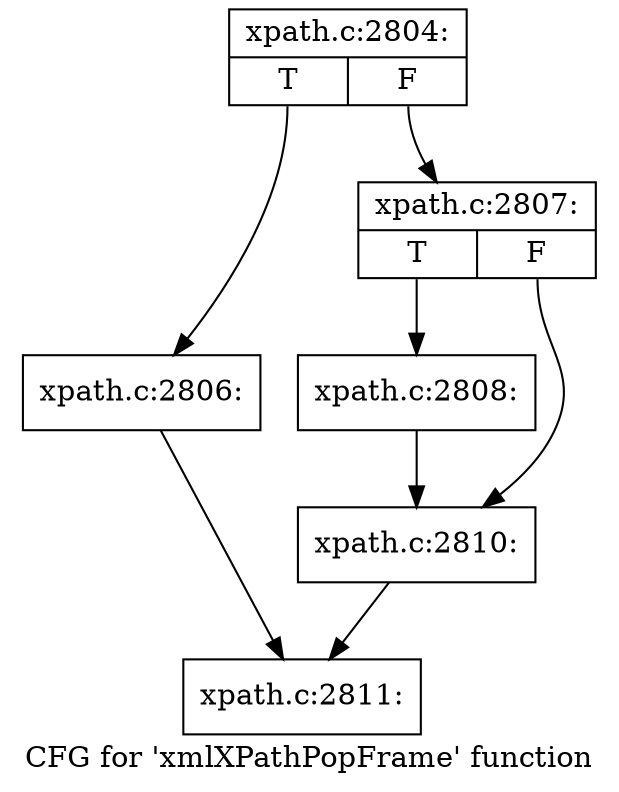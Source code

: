 digraph "CFG for 'xmlXPathPopFrame' function" {
	label="CFG for 'xmlXPathPopFrame' function";

	Node0x5063ef0 [shape=record,label="{xpath.c:2804:|{<s0>T|<s1>F}}"];
	Node0x5063ef0:s0 -> Node0x504c9f0;
	Node0x5063ef0:s1 -> Node0x504ca40;
	Node0x504c9f0 [shape=record,label="{xpath.c:2806:}"];
	Node0x504c9f0 -> Node0x5064960;
	Node0x504ca40 [shape=record,label="{xpath.c:2807:|{<s0>T|<s1>F}}"];
	Node0x504ca40:s0 -> Node0x5064be0;
	Node0x504ca40:s1 -> Node0x5064c30;
	Node0x5064be0 [shape=record,label="{xpath.c:2808:}"];
	Node0x5064be0 -> Node0x5064c30;
	Node0x5064c30 [shape=record,label="{xpath.c:2810:}"];
	Node0x5064c30 -> Node0x5064960;
	Node0x5064960 [shape=record,label="{xpath.c:2811:}"];
}
